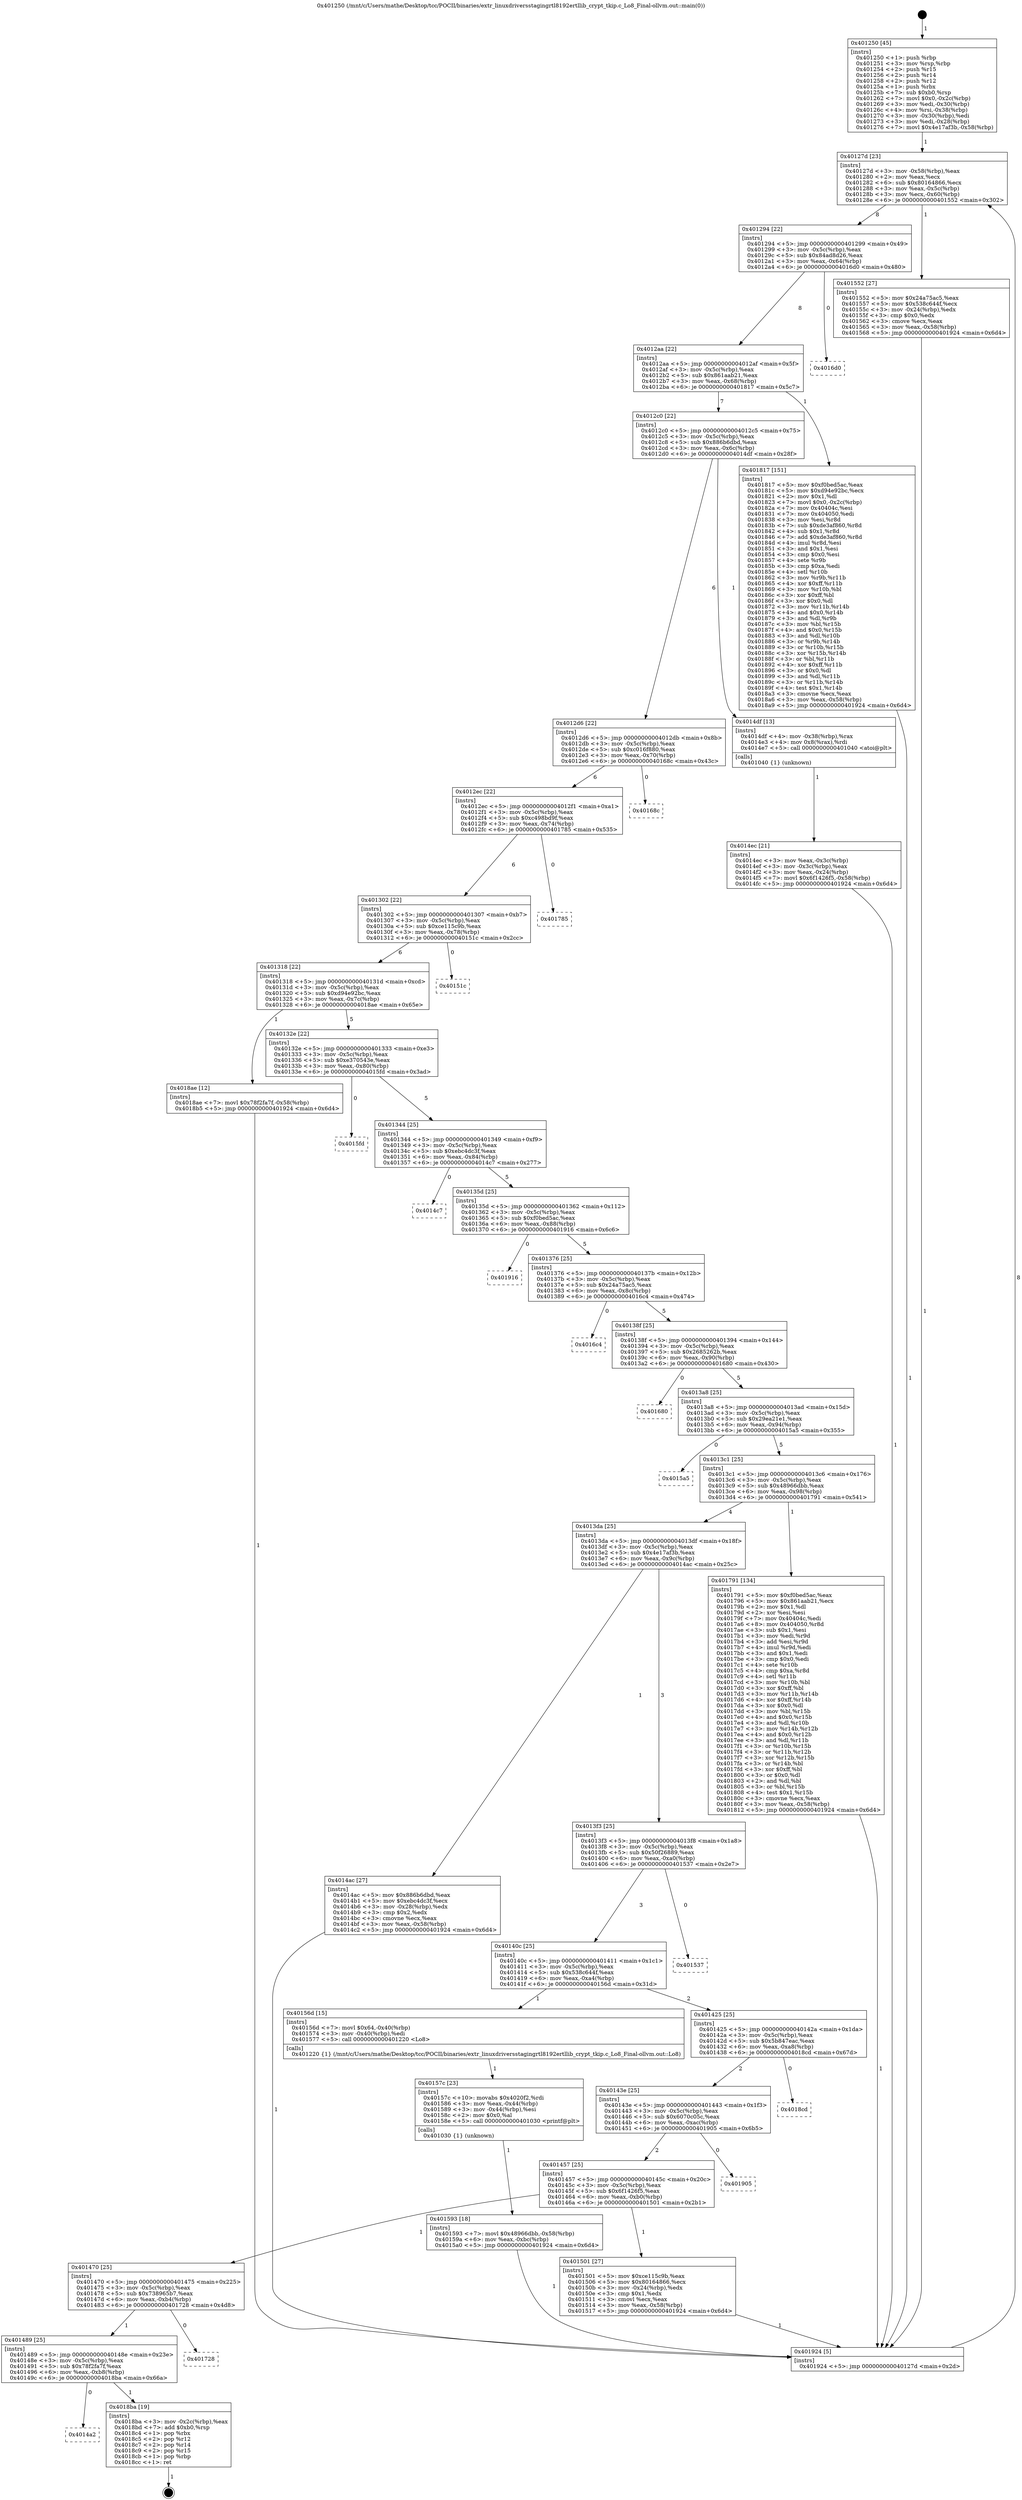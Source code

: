 digraph "0x401250" {
  label = "0x401250 (/mnt/c/Users/mathe/Desktop/tcc/POCII/binaries/extr_linuxdriversstagingrtl8192ertllib_crypt_tkip.c_Lo8_Final-ollvm.out::main(0))"
  labelloc = "t"
  node[shape=record]

  Entry [label="",width=0.3,height=0.3,shape=circle,fillcolor=black,style=filled]
  "0x40127d" [label="{
     0x40127d [23]\l
     | [instrs]\l
     &nbsp;&nbsp;0x40127d \<+3\>: mov -0x58(%rbp),%eax\l
     &nbsp;&nbsp;0x401280 \<+2\>: mov %eax,%ecx\l
     &nbsp;&nbsp;0x401282 \<+6\>: sub $0x80164866,%ecx\l
     &nbsp;&nbsp;0x401288 \<+3\>: mov %eax,-0x5c(%rbp)\l
     &nbsp;&nbsp;0x40128b \<+3\>: mov %ecx,-0x60(%rbp)\l
     &nbsp;&nbsp;0x40128e \<+6\>: je 0000000000401552 \<main+0x302\>\l
  }"]
  "0x401552" [label="{
     0x401552 [27]\l
     | [instrs]\l
     &nbsp;&nbsp;0x401552 \<+5\>: mov $0x24a75ac5,%eax\l
     &nbsp;&nbsp;0x401557 \<+5\>: mov $0x538c644f,%ecx\l
     &nbsp;&nbsp;0x40155c \<+3\>: mov -0x24(%rbp),%edx\l
     &nbsp;&nbsp;0x40155f \<+3\>: cmp $0x0,%edx\l
     &nbsp;&nbsp;0x401562 \<+3\>: cmove %ecx,%eax\l
     &nbsp;&nbsp;0x401565 \<+3\>: mov %eax,-0x58(%rbp)\l
     &nbsp;&nbsp;0x401568 \<+5\>: jmp 0000000000401924 \<main+0x6d4\>\l
  }"]
  "0x401294" [label="{
     0x401294 [22]\l
     | [instrs]\l
     &nbsp;&nbsp;0x401294 \<+5\>: jmp 0000000000401299 \<main+0x49\>\l
     &nbsp;&nbsp;0x401299 \<+3\>: mov -0x5c(%rbp),%eax\l
     &nbsp;&nbsp;0x40129c \<+5\>: sub $0x84ad8d26,%eax\l
     &nbsp;&nbsp;0x4012a1 \<+3\>: mov %eax,-0x64(%rbp)\l
     &nbsp;&nbsp;0x4012a4 \<+6\>: je 00000000004016d0 \<main+0x480\>\l
  }"]
  Exit [label="",width=0.3,height=0.3,shape=circle,fillcolor=black,style=filled,peripheries=2]
  "0x4016d0" [label="{
     0x4016d0\l
  }", style=dashed]
  "0x4012aa" [label="{
     0x4012aa [22]\l
     | [instrs]\l
     &nbsp;&nbsp;0x4012aa \<+5\>: jmp 00000000004012af \<main+0x5f\>\l
     &nbsp;&nbsp;0x4012af \<+3\>: mov -0x5c(%rbp),%eax\l
     &nbsp;&nbsp;0x4012b2 \<+5\>: sub $0x861aab21,%eax\l
     &nbsp;&nbsp;0x4012b7 \<+3\>: mov %eax,-0x68(%rbp)\l
     &nbsp;&nbsp;0x4012ba \<+6\>: je 0000000000401817 \<main+0x5c7\>\l
  }"]
  "0x4014a2" [label="{
     0x4014a2\l
  }", style=dashed]
  "0x401817" [label="{
     0x401817 [151]\l
     | [instrs]\l
     &nbsp;&nbsp;0x401817 \<+5\>: mov $0xf0bed5ac,%eax\l
     &nbsp;&nbsp;0x40181c \<+5\>: mov $0xd94e92bc,%ecx\l
     &nbsp;&nbsp;0x401821 \<+2\>: mov $0x1,%dl\l
     &nbsp;&nbsp;0x401823 \<+7\>: movl $0x0,-0x2c(%rbp)\l
     &nbsp;&nbsp;0x40182a \<+7\>: mov 0x40404c,%esi\l
     &nbsp;&nbsp;0x401831 \<+7\>: mov 0x404050,%edi\l
     &nbsp;&nbsp;0x401838 \<+3\>: mov %esi,%r8d\l
     &nbsp;&nbsp;0x40183b \<+7\>: sub $0xde3af860,%r8d\l
     &nbsp;&nbsp;0x401842 \<+4\>: sub $0x1,%r8d\l
     &nbsp;&nbsp;0x401846 \<+7\>: add $0xde3af860,%r8d\l
     &nbsp;&nbsp;0x40184d \<+4\>: imul %r8d,%esi\l
     &nbsp;&nbsp;0x401851 \<+3\>: and $0x1,%esi\l
     &nbsp;&nbsp;0x401854 \<+3\>: cmp $0x0,%esi\l
     &nbsp;&nbsp;0x401857 \<+4\>: sete %r9b\l
     &nbsp;&nbsp;0x40185b \<+3\>: cmp $0xa,%edi\l
     &nbsp;&nbsp;0x40185e \<+4\>: setl %r10b\l
     &nbsp;&nbsp;0x401862 \<+3\>: mov %r9b,%r11b\l
     &nbsp;&nbsp;0x401865 \<+4\>: xor $0xff,%r11b\l
     &nbsp;&nbsp;0x401869 \<+3\>: mov %r10b,%bl\l
     &nbsp;&nbsp;0x40186c \<+3\>: xor $0xff,%bl\l
     &nbsp;&nbsp;0x40186f \<+3\>: xor $0x0,%dl\l
     &nbsp;&nbsp;0x401872 \<+3\>: mov %r11b,%r14b\l
     &nbsp;&nbsp;0x401875 \<+4\>: and $0x0,%r14b\l
     &nbsp;&nbsp;0x401879 \<+3\>: and %dl,%r9b\l
     &nbsp;&nbsp;0x40187c \<+3\>: mov %bl,%r15b\l
     &nbsp;&nbsp;0x40187f \<+4\>: and $0x0,%r15b\l
     &nbsp;&nbsp;0x401883 \<+3\>: and %dl,%r10b\l
     &nbsp;&nbsp;0x401886 \<+3\>: or %r9b,%r14b\l
     &nbsp;&nbsp;0x401889 \<+3\>: or %r10b,%r15b\l
     &nbsp;&nbsp;0x40188c \<+3\>: xor %r15b,%r14b\l
     &nbsp;&nbsp;0x40188f \<+3\>: or %bl,%r11b\l
     &nbsp;&nbsp;0x401892 \<+4\>: xor $0xff,%r11b\l
     &nbsp;&nbsp;0x401896 \<+3\>: or $0x0,%dl\l
     &nbsp;&nbsp;0x401899 \<+3\>: and %dl,%r11b\l
     &nbsp;&nbsp;0x40189c \<+3\>: or %r11b,%r14b\l
     &nbsp;&nbsp;0x40189f \<+4\>: test $0x1,%r14b\l
     &nbsp;&nbsp;0x4018a3 \<+3\>: cmovne %ecx,%eax\l
     &nbsp;&nbsp;0x4018a6 \<+3\>: mov %eax,-0x58(%rbp)\l
     &nbsp;&nbsp;0x4018a9 \<+5\>: jmp 0000000000401924 \<main+0x6d4\>\l
  }"]
  "0x4012c0" [label="{
     0x4012c0 [22]\l
     | [instrs]\l
     &nbsp;&nbsp;0x4012c0 \<+5\>: jmp 00000000004012c5 \<main+0x75\>\l
     &nbsp;&nbsp;0x4012c5 \<+3\>: mov -0x5c(%rbp),%eax\l
     &nbsp;&nbsp;0x4012c8 \<+5\>: sub $0x886b6dbd,%eax\l
     &nbsp;&nbsp;0x4012cd \<+3\>: mov %eax,-0x6c(%rbp)\l
     &nbsp;&nbsp;0x4012d0 \<+6\>: je 00000000004014df \<main+0x28f\>\l
  }"]
  "0x4018ba" [label="{
     0x4018ba [19]\l
     | [instrs]\l
     &nbsp;&nbsp;0x4018ba \<+3\>: mov -0x2c(%rbp),%eax\l
     &nbsp;&nbsp;0x4018bd \<+7\>: add $0xb0,%rsp\l
     &nbsp;&nbsp;0x4018c4 \<+1\>: pop %rbx\l
     &nbsp;&nbsp;0x4018c5 \<+2\>: pop %r12\l
     &nbsp;&nbsp;0x4018c7 \<+2\>: pop %r14\l
     &nbsp;&nbsp;0x4018c9 \<+2\>: pop %r15\l
     &nbsp;&nbsp;0x4018cb \<+1\>: pop %rbp\l
     &nbsp;&nbsp;0x4018cc \<+1\>: ret\l
  }"]
  "0x4014df" [label="{
     0x4014df [13]\l
     | [instrs]\l
     &nbsp;&nbsp;0x4014df \<+4\>: mov -0x38(%rbp),%rax\l
     &nbsp;&nbsp;0x4014e3 \<+4\>: mov 0x8(%rax),%rdi\l
     &nbsp;&nbsp;0x4014e7 \<+5\>: call 0000000000401040 \<atoi@plt\>\l
     | [calls]\l
     &nbsp;&nbsp;0x401040 \{1\} (unknown)\l
  }"]
  "0x4012d6" [label="{
     0x4012d6 [22]\l
     | [instrs]\l
     &nbsp;&nbsp;0x4012d6 \<+5\>: jmp 00000000004012db \<main+0x8b\>\l
     &nbsp;&nbsp;0x4012db \<+3\>: mov -0x5c(%rbp),%eax\l
     &nbsp;&nbsp;0x4012de \<+5\>: sub $0xc016f880,%eax\l
     &nbsp;&nbsp;0x4012e3 \<+3\>: mov %eax,-0x70(%rbp)\l
     &nbsp;&nbsp;0x4012e6 \<+6\>: je 000000000040168c \<main+0x43c\>\l
  }"]
  "0x401489" [label="{
     0x401489 [25]\l
     | [instrs]\l
     &nbsp;&nbsp;0x401489 \<+5\>: jmp 000000000040148e \<main+0x23e\>\l
     &nbsp;&nbsp;0x40148e \<+3\>: mov -0x5c(%rbp),%eax\l
     &nbsp;&nbsp;0x401491 \<+5\>: sub $0x78f2fa7f,%eax\l
     &nbsp;&nbsp;0x401496 \<+6\>: mov %eax,-0xb8(%rbp)\l
     &nbsp;&nbsp;0x40149c \<+6\>: je 00000000004018ba \<main+0x66a\>\l
  }"]
  "0x40168c" [label="{
     0x40168c\l
  }", style=dashed]
  "0x4012ec" [label="{
     0x4012ec [22]\l
     | [instrs]\l
     &nbsp;&nbsp;0x4012ec \<+5\>: jmp 00000000004012f1 \<main+0xa1\>\l
     &nbsp;&nbsp;0x4012f1 \<+3\>: mov -0x5c(%rbp),%eax\l
     &nbsp;&nbsp;0x4012f4 \<+5\>: sub $0xc498bd9f,%eax\l
     &nbsp;&nbsp;0x4012f9 \<+3\>: mov %eax,-0x74(%rbp)\l
     &nbsp;&nbsp;0x4012fc \<+6\>: je 0000000000401785 \<main+0x535\>\l
  }"]
  "0x401728" [label="{
     0x401728\l
  }", style=dashed]
  "0x401785" [label="{
     0x401785\l
  }", style=dashed]
  "0x401302" [label="{
     0x401302 [22]\l
     | [instrs]\l
     &nbsp;&nbsp;0x401302 \<+5\>: jmp 0000000000401307 \<main+0xb7\>\l
     &nbsp;&nbsp;0x401307 \<+3\>: mov -0x5c(%rbp),%eax\l
     &nbsp;&nbsp;0x40130a \<+5\>: sub $0xce115c9b,%eax\l
     &nbsp;&nbsp;0x40130f \<+3\>: mov %eax,-0x78(%rbp)\l
     &nbsp;&nbsp;0x401312 \<+6\>: je 000000000040151c \<main+0x2cc\>\l
  }"]
  "0x401593" [label="{
     0x401593 [18]\l
     | [instrs]\l
     &nbsp;&nbsp;0x401593 \<+7\>: movl $0x48966dbb,-0x58(%rbp)\l
     &nbsp;&nbsp;0x40159a \<+6\>: mov %eax,-0xbc(%rbp)\l
     &nbsp;&nbsp;0x4015a0 \<+5\>: jmp 0000000000401924 \<main+0x6d4\>\l
  }"]
  "0x40151c" [label="{
     0x40151c\l
  }", style=dashed]
  "0x401318" [label="{
     0x401318 [22]\l
     | [instrs]\l
     &nbsp;&nbsp;0x401318 \<+5\>: jmp 000000000040131d \<main+0xcd\>\l
     &nbsp;&nbsp;0x40131d \<+3\>: mov -0x5c(%rbp),%eax\l
     &nbsp;&nbsp;0x401320 \<+5\>: sub $0xd94e92bc,%eax\l
     &nbsp;&nbsp;0x401325 \<+3\>: mov %eax,-0x7c(%rbp)\l
     &nbsp;&nbsp;0x401328 \<+6\>: je 00000000004018ae \<main+0x65e\>\l
  }"]
  "0x40157c" [label="{
     0x40157c [23]\l
     | [instrs]\l
     &nbsp;&nbsp;0x40157c \<+10\>: movabs $0x4020f2,%rdi\l
     &nbsp;&nbsp;0x401586 \<+3\>: mov %eax,-0x44(%rbp)\l
     &nbsp;&nbsp;0x401589 \<+3\>: mov -0x44(%rbp),%esi\l
     &nbsp;&nbsp;0x40158c \<+2\>: mov $0x0,%al\l
     &nbsp;&nbsp;0x40158e \<+5\>: call 0000000000401030 \<printf@plt\>\l
     | [calls]\l
     &nbsp;&nbsp;0x401030 \{1\} (unknown)\l
  }"]
  "0x4018ae" [label="{
     0x4018ae [12]\l
     | [instrs]\l
     &nbsp;&nbsp;0x4018ae \<+7\>: movl $0x78f2fa7f,-0x58(%rbp)\l
     &nbsp;&nbsp;0x4018b5 \<+5\>: jmp 0000000000401924 \<main+0x6d4\>\l
  }"]
  "0x40132e" [label="{
     0x40132e [22]\l
     | [instrs]\l
     &nbsp;&nbsp;0x40132e \<+5\>: jmp 0000000000401333 \<main+0xe3\>\l
     &nbsp;&nbsp;0x401333 \<+3\>: mov -0x5c(%rbp),%eax\l
     &nbsp;&nbsp;0x401336 \<+5\>: sub $0xe370543e,%eax\l
     &nbsp;&nbsp;0x40133b \<+3\>: mov %eax,-0x80(%rbp)\l
     &nbsp;&nbsp;0x40133e \<+6\>: je 00000000004015fd \<main+0x3ad\>\l
  }"]
  "0x401470" [label="{
     0x401470 [25]\l
     | [instrs]\l
     &nbsp;&nbsp;0x401470 \<+5\>: jmp 0000000000401475 \<main+0x225\>\l
     &nbsp;&nbsp;0x401475 \<+3\>: mov -0x5c(%rbp),%eax\l
     &nbsp;&nbsp;0x401478 \<+5\>: sub $0x738965b7,%eax\l
     &nbsp;&nbsp;0x40147d \<+6\>: mov %eax,-0xb4(%rbp)\l
     &nbsp;&nbsp;0x401483 \<+6\>: je 0000000000401728 \<main+0x4d8\>\l
  }"]
  "0x4015fd" [label="{
     0x4015fd\l
  }", style=dashed]
  "0x401344" [label="{
     0x401344 [25]\l
     | [instrs]\l
     &nbsp;&nbsp;0x401344 \<+5\>: jmp 0000000000401349 \<main+0xf9\>\l
     &nbsp;&nbsp;0x401349 \<+3\>: mov -0x5c(%rbp),%eax\l
     &nbsp;&nbsp;0x40134c \<+5\>: sub $0xebc4dc3f,%eax\l
     &nbsp;&nbsp;0x401351 \<+6\>: mov %eax,-0x84(%rbp)\l
     &nbsp;&nbsp;0x401357 \<+6\>: je 00000000004014c7 \<main+0x277\>\l
  }"]
  "0x401501" [label="{
     0x401501 [27]\l
     | [instrs]\l
     &nbsp;&nbsp;0x401501 \<+5\>: mov $0xce115c9b,%eax\l
     &nbsp;&nbsp;0x401506 \<+5\>: mov $0x80164866,%ecx\l
     &nbsp;&nbsp;0x40150b \<+3\>: mov -0x24(%rbp),%edx\l
     &nbsp;&nbsp;0x40150e \<+3\>: cmp $0x1,%edx\l
     &nbsp;&nbsp;0x401511 \<+3\>: cmovl %ecx,%eax\l
     &nbsp;&nbsp;0x401514 \<+3\>: mov %eax,-0x58(%rbp)\l
     &nbsp;&nbsp;0x401517 \<+5\>: jmp 0000000000401924 \<main+0x6d4\>\l
  }"]
  "0x4014c7" [label="{
     0x4014c7\l
  }", style=dashed]
  "0x40135d" [label="{
     0x40135d [25]\l
     | [instrs]\l
     &nbsp;&nbsp;0x40135d \<+5\>: jmp 0000000000401362 \<main+0x112\>\l
     &nbsp;&nbsp;0x401362 \<+3\>: mov -0x5c(%rbp),%eax\l
     &nbsp;&nbsp;0x401365 \<+5\>: sub $0xf0bed5ac,%eax\l
     &nbsp;&nbsp;0x40136a \<+6\>: mov %eax,-0x88(%rbp)\l
     &nbsp;&nbsp;0x401370 \<+6\>: je 0000000000401916 \<main+0x6c6\>\l
  }"]
  "0x401457" [label="{
     0x401457 [25]\l
     | [instrs]\l
     &nbsp;&nbsp;0x401457 \<+5\>: jmp 000000000040145c \<main+0x20c\>\l
     &nbsp;&nbsp;0x40145c \<+3\>: mov -0x5c(%rbp),%eax\l
     &nbsp;&nbsp;0x40145f \<+5\>: sub $0x6f1426f5,%eax\l
     &nbsp;&nbsp;0x401464 \<+6\>: mov %eax,-0xb0(%rbp)\l
     &nbsp;&nbsp;0x40146a \<+6\>: je 0000000000401501 \<main+0x2b1\>\l
  }"]
  "0x401916" [label="{
     0x401916\l
  }", style=dashed]
  "0x401376" [label="{
     0x401376 [25]\l
     | [instrs]\l
     &nbsp;&nbsp;0x401376 \<+5\>: jmp 000000000040137b \<main+0x12b\>\l
     &nbsp;&nbsp;0x40137b \<+3\>: mov -0x5c(%rbp),%eax\l
     &nbsp;&nbsp;0x40137e \<+5\>: sub $0x24a75ac5,%eax\l
     &nbsp;&nbsp;0x401383 \<+6\>: mov %eax,-0x8c(%rbp)\l
     &nbsp;&nbsp;0x401389 \<+6\>: je 00000000004016c4 \<main+0x474\>\l
  }"]
  "0x401905" [label="{
     0x401905\l
  }", style=dashed]
  "0x4016c4" [label="{
     0x4016c4\l
  }", style=dashed]
  "0x40138f" [label="{
     0x40138f [25]\l
     | [instrs]\l
     &nbsp;&nbsp;0x40138f \<+5\>: jmp 0000000000401394 \<main+0x144\>\l
     &nbsp;&nbsp;0x401394 \<+3\>: mov -0x5c(%rbp),%eax\l
     &nbsp;&nbsp;0x401397 \<+5\>: sub $0x2685262b,%eax\l
     &nbsp;&nbsp;0x40139c \<+6\>: mov %eax,-0x90(%rbp)\l
     &nbsp;&nbsp;0x4013a2 \<+6\>: je 0000000000401680 \<main+0x430\>\l
  }"]
  "0x40143e" [label="{
     0x40143e [25]\l
     | [instrs]\l
     &nbsp;&nbsp;0x40143e \<+5\>: jmp 0000000000401443 \<main+0x1f3\>\l
     &nbsp;&nbsp;0x401443 \<+3\>: mov -0x5c(%rbp),%eax\l
     &nbsp;&nbsp;0x401446 \<+5\>: sub $0x6070c05c,%eax\l
     &nbsp;&nbsp;0x40144b \<+6\>: mov %eax,-0xac(%rbp)\l
     &nbsp;&nbsp;0x401451 \<+6\>: je 0000000000401905 \<main+0x6b5\>\l
  }"]
  "0x401680" [label="{
     0x401680\l
  }", style=dashed]
  "0x4013a8" [label="{
     0x4013a8 [25]\l
     | [instrs]\l
     &nbsp;&nbsp;0x4013a8 \<+5\>: jmp 00000000004013ad \<main+0x15d\>\l
     &nbsp;&nbsp;0x4013ad \<+3\>: mov -0x5c(%rbp),%eax\l
     &nbsp;&nbsp;0x4013b0 \<+5\>: sub $0x29ea21e1,%eax\l
     &nbsp;&nbsp;0x4013b5 \<+6\>: mov %eax,-0x94(%rbp)\l
     &nbsp;&nbsp;0x4013bb \<+6\>: je 00000000004015a5 \<main+0x355\>\l
  }"]
  "0x4018cd" [label="{
     0x4018cd\l
  }", style=dashed]
  "0x4015a5" [label="{
     0x4015a5\l
  }", style=dashed]
  "0x4013c1" [label="{
     0x4013c1 [25]\l
     | [instrs]\l
     &nbsp;&nbsp;0x4013c1 \<+5\>: jmp 00000000004013c6 \<main+0x176\>\l
     &nbsp;&nbsp;0x4013c6 \<+3\>: mov -0x5c(%rbp),%eax\l
     &nbsp;&nbsp;0x4013c9 \<+5\>: sub $0x48966dbb,%eax\l
     &nbsp;&nbsp;0x4013ce \<+6\>: mov %eax,-0x98(%rbp)\l
     &nbsp;&nbsp;0x4013d4 \<+6\>: je 0000000000401791 \<main+0x541\>\l
  }"]
  "0x401425" [label="{
     0x401425 [25]\l
     | [instrs]\l
     &nbsp;&nbsp;0x401425 \<+5\>: jmp 000000000040142a \<main+0x1da\>\l
     &nbsp;&nbsp;0x40142a \<+3\>: mov -0x5c(%rbp),%eax\l
     &nbsp;&nbsp;0x40142d \<+5\>: sub $0x5b847eac,%eax\l
     &nbsp;&nbsp;0x401432 \<+6\>: mov %eax,-0xa8(%rbp)\l
     &nbsp;&nbsp;0x401438 \<+6\>: je 00000000004018cd \<main+0x67d\>\l
  }"]
  "0x401791" [label="{
     0x401791 [134]\l
     | [instrs]\l
     &nbsp;&nbsp;0x401791 \<+5\>: mov $0xf0bed5ac,%eax\l
     &nbsp;&nbsp;0x401796 \<+5\>: mov $0x861aab21,%ecx\l
     &nbsp;&nbsp;0x40179b \<+2\>: mov $0x1,%dl\l
     &nbsp;&nbsp;0x40179d \<+2\>: xor %esi,%esi\l
     &nbsp;&nbsp;0x40179f \<+7\>: mov 0x40404c,%edi\l
     &nbsp;&nbsp;0x4017a6 \<+8\>: mov 0x404050,%r8d\l
     &nbsp;&nbsp;0x4017ae \<+3\>: sub $0x1,%esi\l
     &nbsp;&nbsp;0x4017b1 \<+3\>: mov %edi,%r9d\l
     &nbsp;&nbsp;0x4017b4 \<+3\>: add %esi,%r9d\l
     &nbsp;&nbsp;0x4017b7 \<+4\>: imul %r9d,%edi\l
     &nbsp;&nbsp;0x4017bb \<+3\>: and $0x1,%edi\l
     &nbsp;&nbsp;0x4017be \<+3\>: cmp $0x0,%edi\l
     &nbsp;&nbsp;0x4017c1 \<+4\>: sete %r10b\l
     &nbsp;&nbsp;0x4017c5 \<+4\>: cmp $0xa,%r8d\l
     &nbsp;&nbsp;0x4017c9 \<+4\>: setl %r11b\l
     &nbsp;&nbsp;0x4017cd \<+3\>: mov %r10b,%bl\l
     &nbsp;&nbsp;0x4017d0 \<+3\>: xor $0xff,%bl\l
     &nbsp;&nbsp;0x4017d3 \<+3\>: mov %r11b,%r14b\l
     &nbsp;&nbsp;0x4017d6 \<+4\>: xor $0xff,%r14b\l
     &nbsp;&nbsp;0x4017da \<+3\>: xor $0x0,%dl\l
     &nbsp;&nbsp;0x4017dd \<+3\>: mov %bl,%r15b\l
     &nbsp;&nbsp;0x4017e0 \<+4\>: and $0x0,%r15b\l
     &nbsp;&nbsp;0x4017e4 \<+3\>: and %dl,%r10b\l
     &nbsp;&nbsp;0x4017e7 \<+3\>: mov %r14b,%r12b\l
     &nbsp;&nbsp;0x4017ea \<+4\>: and $0x0,%r12b\l
     &nbsp;&nbsp;0x4017ee \<+3\>: and %dl,%r11b\l
     &nbsp;&nbsp;0x4017f1 \<+3\>: or %r10b,%r15b\l
     &nbsp;&nbsp;0x4017f4 \<+3\>: or %r11b,%r12b\l
     &nbsp;&nbsp;0x4017f7 \<+3\>: xor %r12b,%r15b\l
     &nbsp;&nbsp;0x4017fa \<+3\>: or %r14b,%bl\l
     &nbsp;&nbsp;0x4017fd \<+3\>: xor $0xff,%bl\l
     &nbsp;&nbsp;0x401800 \<+3\>: or $0x0,%dl\l
     &nbsp;&nbsp;0x401803 \<+2\>: and %dl,%bl\l
     &nbsp;&nbsp;0x401805 \<+3\>: or %bl,%r15b\l
     &nbsp;&nbsp;0x401808 \<+4\>: test $0x1,%r15b\l
     &nbsp;&nbsp;0x40180c \<+3\>: cmovne %ecx,%eax\l
     &nbsp;&nbsp;0x40180f \<+3\>: mov %eax,-0x58(%rbp)\l
     &nbsp;&nbsp;0x401812 \<+5\>: jmp 0000000000401924 \<main+0x6d4\>\l
  }"]
  "0x4013da" [label="{
     0x4013da [25]\l
     | [instrs]\l
     &nbsp;&nbsp;0x4013da \<+5\>: jmp 00000000004013df \<main+0x18f\>\l
     &nbsp;&nbsp;0x4013df \<+3\>: mov -0x5c(%rbp),%eax\l
     &nbsp;&nbsp;0x4013e2 \<+5\>: sub $0x4e17af3b,%eax\l
     &nbsp;&nbsp;0x4013e7 \<+6\>: mov %eax,-0x9c(%rbp)\l
     &nbsp;&nbsp;0x4013ed \<+6\>: je 00000000004014ac \<main+0x25c\>\l
  }"]
  "0x40156d" [label="{
     0x40156d [15]\l
     | [instrs]\l
     &nbsp;&nbsp;0x40156d \<+7\>: movl $0x64,-0x40(%rbp)\l
     &nbsp;&nbsp;0x401574 \<+3\>: mov -0x40(%rbp),%edi\l
     &nbsp;&nbsp;0x401577 \<+5\>: call 0000000000401220 \<Lo8\>\l
     | [calls]\l
     &nbsp;&nbsp;0x401220 \{1\} (/mnt/c/Users/mathe/Desktop/tcc/POCII/binaries/extr_linuxdriversstagingrtl8192ertllib_crypt_tkip.c_Lo8_Final-ollvm.out::Lo8)\l
  }"]
  "0x4014ac" [label="{
     0x4014ac [27]\l
     | [instrs]\l
     &nbsp;&nbsp;0x4014ac \<+5\>: mov $0x886b6dbd,%eax\l
     &nbsp;&nbsp;0x4014b1 \<+5\>: mov $0xebc4dc3f,%ecx\l
     &nbsp;&nbsp;0x4014b6 \<+3\>: mov -0x28(%rbp),%edx\l
     &nbsp;&nbsp;0x4014b9 \<+3\>: cmp $0x2,%edx\l
     &nbsp;&nbsp;0x4014bc \<+3\>: cmovne %ecx,%eax\l
     &nbsp;&nbsp;0x4014bf \<+3\>: mov %eax,-0x58(%rbp)\l
     &nbsp;&nbsp;0x4014c2 \<+5\>: jmp 0000000000401924 \<main+0x6d4\>\l
  }"]
  "0x4013f3" [label="{
     0x4013f3 [25]\l
     | [instrs]\l
     &nbsp;&nbsp;0x4013f3 \<+5\>: jmp 00000000004013f8 \<main+0x1a8\>\l
     &nbsp;&nbsp;0x4013f8 \<+3\>: mov -0x5c(%rbp),%eax\l
     &nbsp;&nbsp;0x4013fb \<+5\>: sub $0x50f26889,%eax\l
     &nbsp;&nbsp;0x401400 \<+6\>: mov %eax,-0xa0(%rbp)\l
     &nbsp;&nbsp;0x401406 \<+6\>: je 0000000000401537 \<main+0x2e7\>\l
  }"]
  "0x401924" [label="{
     0x401924 [5]\l
     | [instrs]\l
     &nbsp;&nbsp;0x401924 \<+5\>: jmp 000000000040127d \<main+0x2d\>\l
  }"]
  "0x401250" [label="{
     0x401250 [45]\l
     | [instrs]\l
     &nbsp;&nbsp;0x401250 \<+1\>: push %rbp\l
     &nbsp;&nbsp;0x401251 \<+3\>: mov %rsp,%rbp\l
     &nbsp;&nbsp;0x401254 \<+2\>: push %r15\l
     &nbsp;&nbsp;0x401256 \<+2\>: push %r14\l
     &nbsp;&nbsp;0x401258 \<+2\>: push %r12\l
     &nbsp;&nbsp;0x40125a \<+1\>: push %rbx\l
     &nbsp;&nbsp;0x40125b \<+7\>: sub $0xb0,%rsp\l
     &nbsp;&nbsp;0x401262 \<+7\>: movl $0x0,-0x2c(%rbp)\l
     &nbsp;&nbsp;0x401269 \<+3\>: mov %edi,-0x30(%rbp)\l
     &nbsp;&nbsp;0x40126c \<+4\>: mov %rsi,-0x38(%rbp)\l
     &nbsp;&nbsp;0x401270 \<+3\>: mov -0x30(%rbp),%edi\l
     &nbsp;&nbsp;0x401273 \<+3\>: mov %edi,-0x28(%rbp)\l
     &nbsp;&nbsp;0x401276 \<+7\>: movl $0x4e17af3b,-0x58(%rbp)\l
  }"]
  "0x4014ec" [label="{
     0x4014ec [21]\l
     | [instrs]\l
     &nbsp;&nbsp;0x4014ec \<+3\>: mov %eax,-0x3c(%rbp)\l
     &nbsp;&nbsp;0x4014ef \<+3\>: mov -0x3c(%rbp),%eax\l
     &nbsp;&nbsp;0x4014f2 \<+3\>: mov %eax,-0x24(%rbp)\l
     &nbsp;&nbsp;0x4014f5 \<+7\>: movl $0x6f1426f5,-0x58(%rbp)\l
     &nbsp;&nbsp;0x4014fc \<+5\>: jmp 0000000000401924 \<main+0x6d4\>\l
  }"]
  "0x40140c" [label="{
     0x40140c [25]\l
     | [instrs]\l
     &nbsp;&nbsp;0x40140c \<+5\>: jmp 0000000000401411 \<main+0x1c1\>\l
     &nbsp;&nbsp;0x401411 \<+3\>: mov -0x5c(%rbp),%eax\l
     &nbsp;&nbsp;0x401414 \<+5\>: sub $0x538c644f,%eax\l
     &nbsp;&nbsp;0x401419 \<+6\>: mov %eax,-0xa4(%rbp)\l
     &nbsp;&nbsp;0x40141f \<+6\>: je 000000000040156d \<main+0x31d\>\l
  }"]
  "0x401537" [label="{
     0x401537\l
  }", style=dashed]
  Entry -> "0x401250" [label=" 1"]
  "0x40127d" -> "0x401552" [label=" 1"]
  "0x40127d" -> "0x401294" [label=" 8"]
  "0x4018ba" -> Exit [label=" 1"]
  "0x401294" -> "0x4016d0" [label=" 0"]
  "0x401294" -> "0x4012aa" [label=" 8"]
  "0x401489" -> "0x4014a2" [label=" 0"]
  "0x4012aa" -> "0x401817" [label=" 1"]
  "0x4012aa" -> "0x4012c0" [label=" 7"]
  "0x401489" -> "0x4018ba" [label=" 1"]
  "0x4012c0" -> "0x4014df" [label=" 1"]
  "0x4012c0" -> "0x4012d6" [label=" 6"]
  "0x401470" -> "0x401489" [label=" 1"]
  "0x4012d6" -> "0x40168c" [label=" 0"]
  "0x4012d6" -> "0x4012ec" [label=" 6"]
  "0x401470" -> "0x401728" [label=" 0"]
  "0x4012ec" -> "0x401785" [label=" 0"]
  "0x4012ec" -> "0x401302" [label=" 6"]
  "0x4018ae" -> "0x401924" [label=" 1"]
  "0x401302" -> "0x40151c" [label=" 0"]
  "0x401302" -> "0x401318" [label=" 6"]
  "0x401817" -> "0x401924" [label=" 1"]
  "0x401318" -> "0x4018ae" [label=" 1"]
  "0x401318" -> "0x40132e" [label=" 5"]
  "0x401791" -> "0x401924" [label=" 1"]
  "0x40132e" -> "0x4015fd" [label=" 0"]
  "0x40132e" -> "0x401344" [label=" 5"]
  "0x401593" -> "0x401924" [label=" 1"]
  "0x401344" -> "0x4014c7" [label=" 0"]
  "0x401344" -> "0x40135d" [label=" 5"]
  "0x40157c" -> "0x401593" [label=" 1"]
  "0x40135d" -> "0x401916" [label=" 0"]
  "0x40135d" -> "0x401376" [label=" 5"]
  "0x401552" -> "0x401924" [label=" 1"]
  "0x401376" -> "0x4016c4" [label=" 0"]
  "0x401376" -> "0x40138f" [label=" 5"]
  "0x401501" -> "0x401924" [label=" 1"]
  "0x40138f" -> "0x401680" [label=" 0"]
  "0x40138f" -> "0x4013a8" [label=" 5"]
  "0x401457" -> "0x401501" [label=" 1"]
  "0x4013a8" -> "0x4015a5" [label=" 0"]
  "0x4013a8" -> "0x4013c1" [label=" 5"]
  "0x40156d" -> "0x40157c" [label=" 1"]
  "0x4013c1" -> "0x401791" [label=" 1"]
  "0x4013c1" -> "0x4013da" [label=" 4"]
  "0x40143e" -> "0x401905" [label=" 0"]
  "0x4013da" -> "0x4014ac" [label=" 1"]
  "0x4013da" -> "0x4013f3" [label=" 3"]
  "0x4014ac" -> "0x401924" [label=" 1"]
  "0x401250" -> "0x40127d" [label=" 1"]
  "0x401924" -> "0x40127d" [label=" 8"]
  "0x4014df" -> "0x4014ec" [label=" 1"]
  "0x4014ec" -> "0x401924" [label=" 1"]
  "0x401457" -> "0x401470" [label=" 1"]
  "0x4013f3" -> "0x401537" [label=" 0"]
  "0x4013f3" -> "0x40140c" [label=" 3"]
  "0x401425" -> "0x40143e" [label=" 2"]
  "0x40140c" -> "0x40156d" [label=" 1"]
  "0x40140c" -> "0x401425" [label=" 2"]
  "0x40143e" -> "0x401457" [label=" 2"]
  "0x401425" -> "0x4018cd" [label=" 0"]
}
